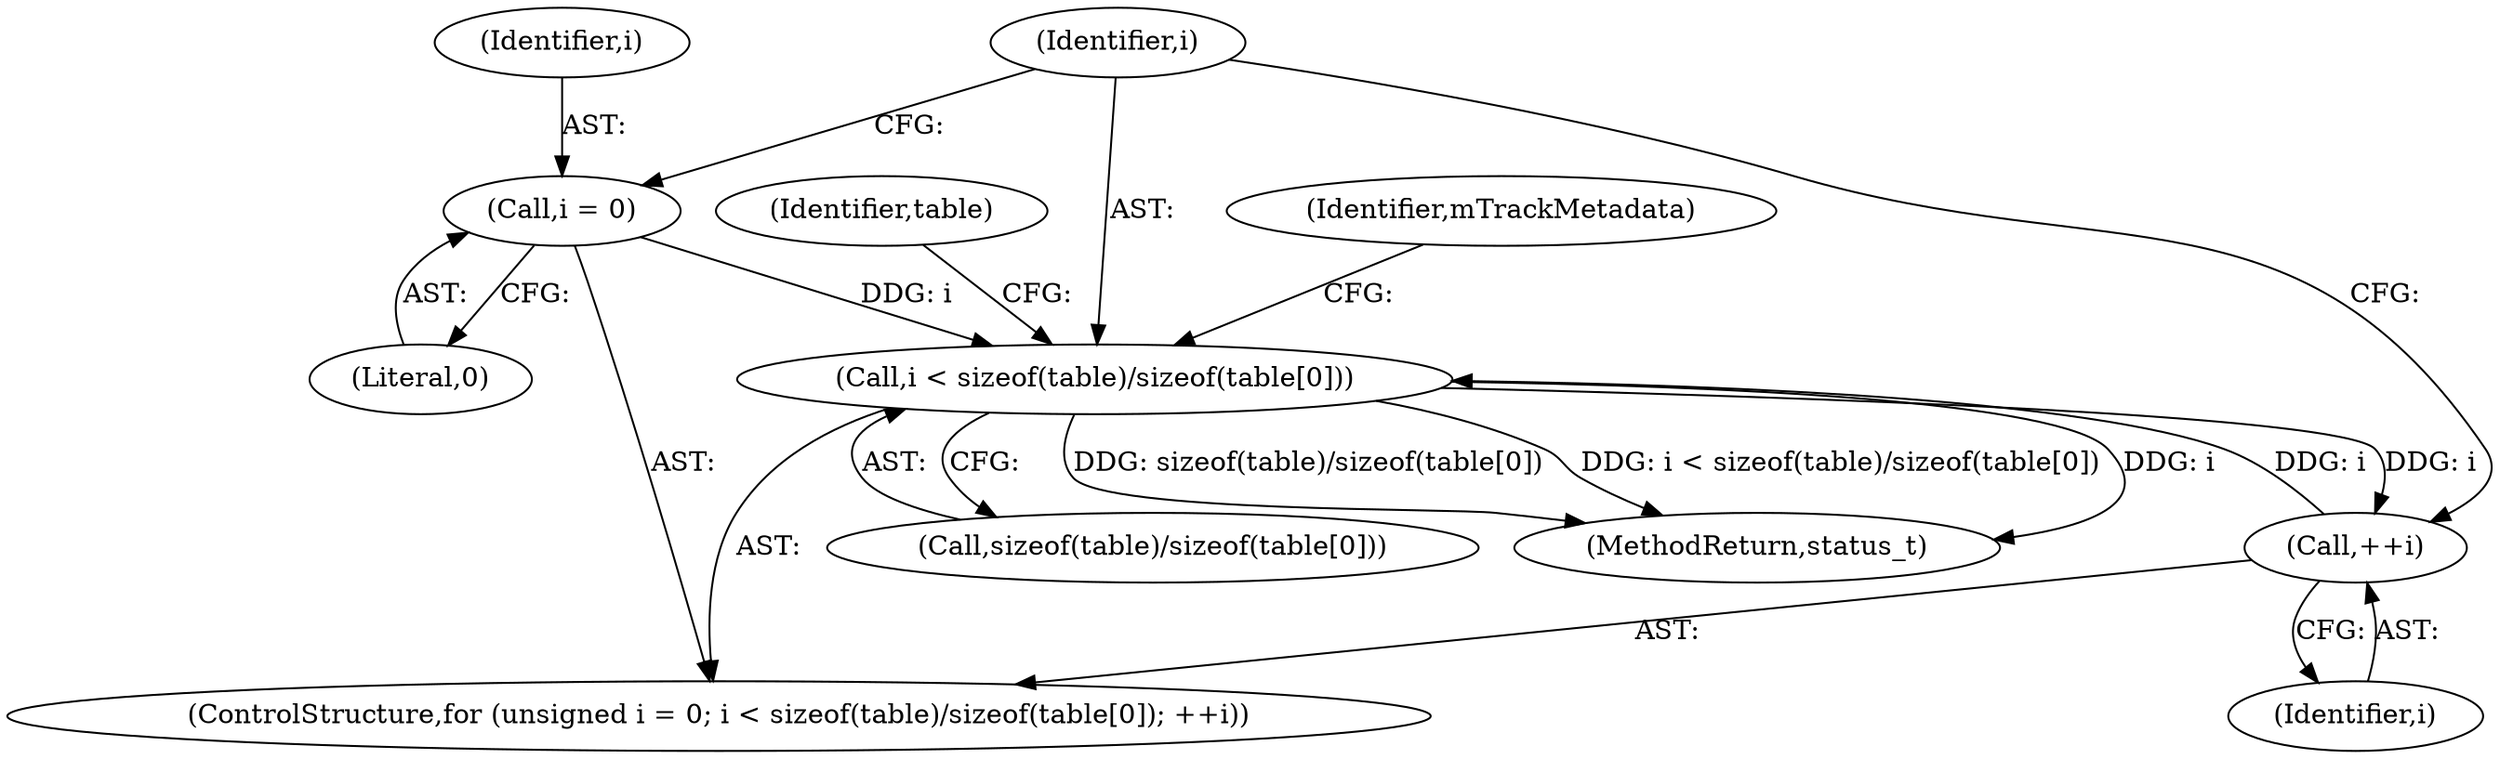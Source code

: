 digraph "0_Android_acc192347665943ca674acf117e4f74a88436922_10@API" {
"1000230" [label="(Call,i < sizeof(table)/sizeof(table[0]))"];
"1000239" [label="(Call,++i)"];
"1000230" [label="(Call,i < sizeof(table)/sizeof(table[0]))"];
"1000227" [label="(Call,i = 0)"];
"1000229" [label="(Literal,0)"];
"1000247" [label="(Identifier,table)"];
"1000300" [label="(MethodReturn,status_t)"];
"1000269" [label="(Identifier,mTrackMetadata)"];
"1000230" [label="(Call,i < sizeof(table)/sizeof(table[0]))"];
"1000228" [label="(Identifier,i)"];
"1000239" [label="(Call,++i)"];
"1000225" [label="(ControlStructure,for (unsigned i = 0; i < sizeof(table)/sizeof(table[0]); ++i))"];
"1000232" [label="(Call,sizeof(table)/sizeof(table[0]))"];
"1000231" [label="(Identifier,i)"];
"1000227" [label="(Call,i = 0)"];
"1000240" [label="(Identifier,i)"];
"1000230" -> "1000225"  [label="AST: "];
"1000230" -> "1000232"  [label="CFG: "];
"1000231" -> "1000230"  [label="AST: "];
"1000232" -> "1000230"  [label="AST: "];
"1000247" -> "1000230"  [label="CFG: "];
"1000269" -> "1000230"  [label="CFG: "];
"1000230" -> "1000300"  [label="DDG: i"];
"1000230" -> "1000300"  [label="DDG: sizeof(table)/sizeof(table[0])"];
"1000230" -> "1000300"  [label="DDG: i < sizeof(table)/sizeof(table[0])"];
"1000239" -> "1000230"  [label="DDG: i"];
"1000227" -> "1000230"  [label="DDG: i"];
"1000230" -> "1000239"  [label="DDG: i"];
"1000239" -> "1000225"  [label="AST: "];
"1000239" -> "1000240"  [label="CFG: "];
"1000240" -> "1000239"  [label="AST: "];
"1000231" -> "1000239"  [label="CFG: "];
"1000227" -> "1000225"  [label="AST: "];
"1000227" -> "1000229"  [label="CFG: "];
"1000228" -> "1000227"  [label="AST: "];
"1000229" -> "1000227"  [label="AST: "];
"1000231" -> "1000227"  [label="CFG: "];
}
